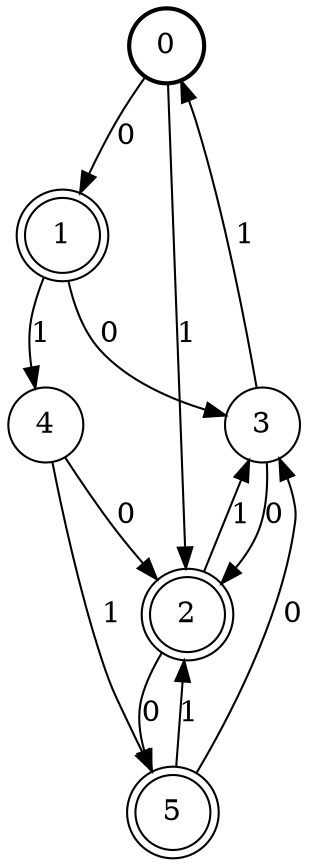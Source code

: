 digraph Automat {
    node [shape = circle];
    0 [style = "bold"];
    0 -> 1 [label = "0"];
    0 -> 2 [label = "1"];
    1 [peripheries=2]
    1 -> 3 [label = "0"];
    1 -> 4 [label = "1"];
    2 [peripheries=2]
    2 -> 5 [label = "0"];
    2 -> 3 [label = "1"];
    3 -> 2 [label = "0"];
    3 -> 0 [label = "1"];
    4 -> 2 [label = "0"];
    4 -> 5 [label = "1"];
    5 [peripheries=2]
    5 -> 3 [label = "0"];
    5 -> 2 [label = "1"];
}
